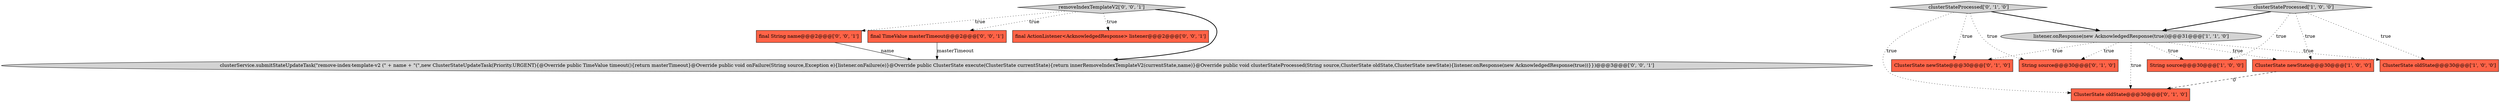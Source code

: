 digraph {
10 [style = filled, label = "removeIndexTemplateV2['0', '0', '1']", fillcolor = lightgray, shape = diamond image = "AAA0AAABBB3BBB"];
2 [style = filled, label = "listener.onResponse(new AcknowledgedResponse(true))@@@31@@@['1', '1', '0']", fillcolor = lightgray, shape = ellipse image = "AAA0AAABBB1BBB"];
7 [style = filled, label = "String source@@@30@@@['0', '1', '0']", fillcolor = tomato, shape = box image = "AAA0AAABBB2BBB"];
3 [style = filled, label = "ClusterState oldState@@@30@@@['1', '0', '0']", fillcolor = tomato, shape = box image = "AAA0AAABBB1BBB"];
0 [style = filled, label = "ClusterState newState@@@30@@@['1', '0', '0']", fillcolor = tomato, shape = box image = "AAA1AAABBB1BBB"];
4 [style = filled, label = "clusterStateProcessed['1', '0', '0']", fillcolor = lightgray, shape = diamond image = "AAA0AAABBB1BBB"];
11 [style = filled, label = "final String name@@@2@@@['0', '0', '1']", fillcolor = tomato, shape = box image = "AAA0AAABBB3BBB"];
6 [style = filled, label = "ClusterState newState@@@30@@@['0', '1', '0']", fillcolor = tomato, shape = box image = "AAA0AAABBB2BBB"];
13 [style = filled, label = "final TimeValue masterTimeout@@@2@@@['0', '0', '1']", fillcolor = tomato, shape = box image = "AAA0AAABBB3BBB"];
8 [style = filled, label = "clusterStateProcessed['0', '1', '0']", fillcolor = lightgray, shape = diamond image = "AAA0AAABBB2BBB"];
9 [style = filled, label = "final ActionListener<AcknowledgedResponse> listener@@@2@@@['0', '0', '1']", fillcolor = tomato, shape = box image = "AAA0AAABBB3BBB"];
12 [style = filled, label = "clusterService.submitStateUpdateTask(\"remove-index-template-v2 (\" + name + \"(\",new ClusterStateUpdateTask(Priority.URGENT){@Override public TimeValue timeout(){return masterTimeout}@Override public void onFailure(String source,Exception e){listener.onFailure(e)}@Override public ClusterState execute(ClusterState currentState){return innerRemoveIndexTemplateV2(currentState,name)}@Override public void clusterStateProcessed(String source,ClusterState oldState,ClusterState newState){listener.onResponse(new AcknowledgedResponse(true))}})@@@3@@@['0', '0', '1']", fillcolor = lightgray, shape = ellipse image = "AAA0AAABBB3BBB"];
1 [style = filled, label = "String source@@@30@@@['1', '0', '0']", fillcolor = tomato, shape = box image = "AAA0AAABBB1BBB"];
5 [style = filled, label = "ClusterState oldState@@@30@@@['0', '1', '0']", fillcolor = tomato, shape = box image = "AAA1AAABBB2BBB"];
2->3 [style = dotted, label="true"];
2->0 [style = dotted, label="true"];
0->5 [style = dashed, label="0"];
11->12 [style = solid, label="name"];
4->1 [style = dotted, label="true"];
4->0 [style = dotted, label="true"];
8->7 [style = dotted, label="true"];
4->2 [style = bold, label=""];
10->9 [style = dotted, label="true"];
13->12 [style = solid, label="masterTimeout"];
4->3 [style = dotted, label="true"];
8->6 [style = dotted, label="true"];
10->13 [style = dotted, label="true"];
8->2 [style = bold, label=""];
8->5 [style = dotted, label="true"];
2->6 [style = dotted, label="true"];
2->1 [style = dotted, label="true"];
10->11 [style = dotted, label="true"];
10->12 [style = bold, label=""];
2->7 [style = dotted, label="true"];
2->5 [style = dotted, label="true"];
}
